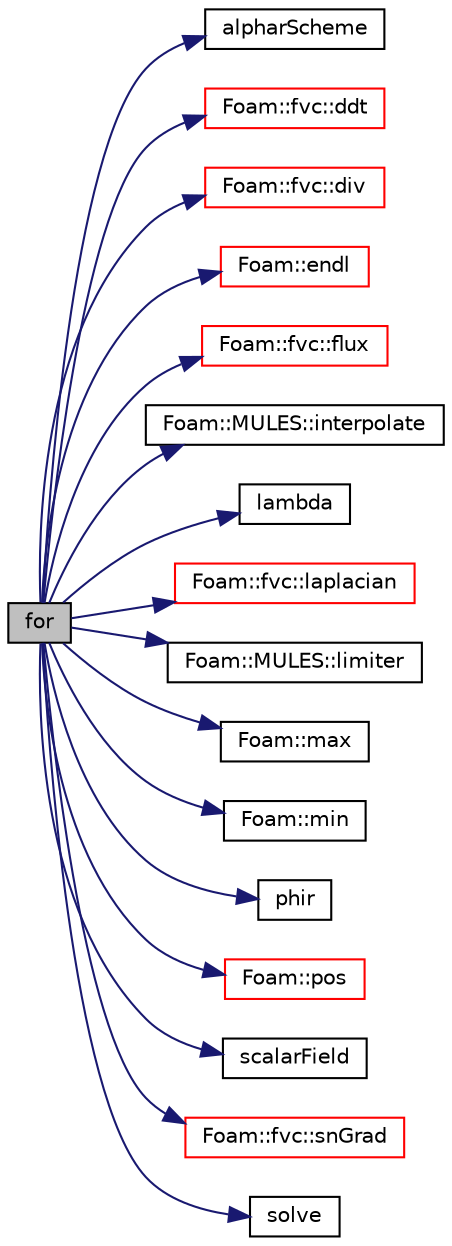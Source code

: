 digraph "for"
{
  bgcolor="transparent";
  edge [fontname="Helvetica",fontsize="10",labelfontname="Helvetica",labelfontsize="10"];
  node [fontname="Helvetica",fontsize="10",shape=record];
  rankdir="LR";
  Node1 [label="for",height=0.2,width=0.4,color="black", fillcolor="grey75", style="filled", fontcolor="black"];
  Node1 -> Node2 [color="midnightblue",fontsize="10",style="solid",fontname="Helvetica"];
  Node2 [label="alpharScheme",height=0.2,width=0.4,color="black",URL="$a03404.html#a7215f2a2f324f53472d95072b4a379e8"];
  Node1 -> Node3 [color="midnightblue",fontsize="10",style="solid",fontname="Helvetica"];
  Node3 [label="Foam::fvc::ddt",height=0.2,width=0.4,color="red",URL="$a10944.html#a5dc871206ab86042756c8ccfdc5797ad"];
  Node1 -> Node4 [color="midnightblue",fontsize="10",style="solid",fontname="Helvetica"];
  Node4 [label="Foam::fvc::div",height=0.2,width=0.4,color="red",URL="$a10944.html#a585533948ad80abfe589d920c641f251"];
  Node1 -> Node5 [color="midnightblue",fontsize="10",style="solid",fontname="Helvetica"];
  Node5 [label="Foam::endl",height=0.2,width=0.4,color="red",URL="$a10909.html#a2db8fe02a0d3909e9351bb4275b23ce4",tooltip="Add newline and flush stream. "];
  Node1 -> Node6 [color="midnightblue",fontsize="10",style="solid",fontname="Helvetica"];
  Node6 [label="Foam::fvc::flux",height=0.2,width=0.4,color="red",URL="$a10944.html#a8fc1922666ca94c5fd207b8b96f99467",tooltip="Return the face-flux field obtained from the given volVectorField. "];
  Node1 -> Node7 [color="midnightblue",fontsize="10",style="solid",fontname="Helvetica"];
  Node7 [label="Foam::MULES::interpolate",height=0.2,width=0.4,color="black",URL="$a10968.html#a4d62f21551985d814104861e7c1d9b4f"];
  Node1 -> Node8 [color="midnightblue",fontsize="10",style="solid",fontname="Helvetica"];
  Node8 [label="lambda",height=0.2,width=0.4,color="black",URL="$a04608.html#ac90f959a4cd5bd0bc0d60e8c9fe14021"];
  Node1 -> Node9 [color="midnightblue",fontsize="10",style="solid",fontname="Helvetica"];
  Node9 [label="Foam::fvc::laplacian",height=0.2,width=0.4,color="red",URL="$a10944.html#ac75bff389d0405149b204b0d7ac214cd"];
  Node1 -> Node10 [color="midnightblue",fontsize="10",style="solid",fontname="Helvetica"];
  Node10 [label="Foam::MULES::limiter",height=0.2,width=0.4,color="black",URL="$a10968.html#a24c8da4368f2de840a1a7e3688e686b3"];
  Node1 -> Node11 [color="midnightblue",fontsize="10",style="solid",fontname="Helvetica"];
  Node11 [label="Foam::max",height=0.2,width=0.4,color="black",URL="$a10909.html#ac993e906cf2774ae77e666bc24e81733"];
  Node1 -> Node12 [color="midnightblue",fontsize="10",style="solid",fontname="Helvetica"];
  Node12 [label="Foam::min",height=0.2,width=0.4,color="black",URL="$a10909.html#a253e112ad2d56d96230ff39ea7f442dc"];
  Node1 -> Node13 [color="midnightblue",fontsize="10",style="solid",fontname="Helvetica"];
  Node13 [label="phir",height=0.2,width=0.4,color="black",URL="$a03404.html#a4467c6170d33d993a4e646952bde9020"];
  Node1 -> Node14 [color="midnightblue",fontsize="10",style="solid",fontname="Helvetica"];
  Node14 [label="Foam::pos",height=0.2,width=0.4,color="red",URL="$a10909.html#a09a190b59f3d01b258bca0fa964a6212"];
  Node1 -> Node15 [color="midnightblue",fontsize="10",style="solid",fontname="Helvetica"];
  Node15 [label="scalarField",height=0.2,width=0.4,color="black",URL="$a04458.html#afcd8855c276a98ae9604b35c8fb5b81e"];
  Node1 -> Node16 [color="midnightblue",fontsize="10",style="solid",fontname="Helvetica"];
  Node16 [label="Foam::fvc::snGrad",height=0.2,width=0.4,color="red",URL="$a10944.html#a15da734ee906cb52cf17937ab84c41a0"];
  Node1 -> Node17 [color="midnightblue",fontsize="10",style="solid",fontname="Helvetica"];
  Node17 [label="solve",height=0.2,width=0.4,color="black",URL="$a05183.html#a4ed43d58a6754059fa012bd273d05e33"];
}
